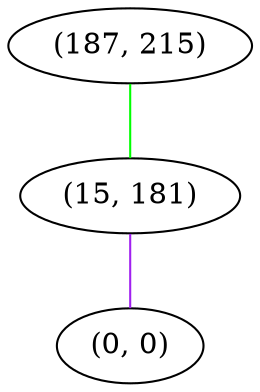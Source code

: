 graph "" {
"(187, 215)";
"(15, 181)";
"(0, 0)";
"(187, 215)" -- "(15, 181)"  [color=green, key=0, weight=2];
"(15, 181)" -- "(0, 0)"  [color=purple, key=0, weight=4];
}
